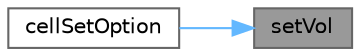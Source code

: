 digraph "setVol"
{
 // LATEX_PDF_SIZE
  bgcolor="transparent";
  edge [fontname=Helvetica,fontsize=10,labelfontname=Helvetica,labelfontsize=10];
  node [fontname=Helvetica,fontsize=10,shape=box,height=0.2,width=0.4];
  rankdir="RL";
  Node1 [id="Node000001",label="setVol",height=0.2,width=0.4,color="gray40", fillcolor="grey60", style="filled", fontcolor="black",tooltip=" "];
  Node1 -> Node2 [id="edge1_Node000001_Node000002",dir="back",color="steelblue1",style="solid",tooltip=" "];
  Node2 [id="Node000002",label="cellSetOption",height=0.2,width=0.4,color="grey40", fillcolor="white", style="filled",URL="$classFoam_1_1fv_1_1cellSetOption.html#a7d925e380a1fb1d2a09592f3112a6a25",tooltip=" "];
}
